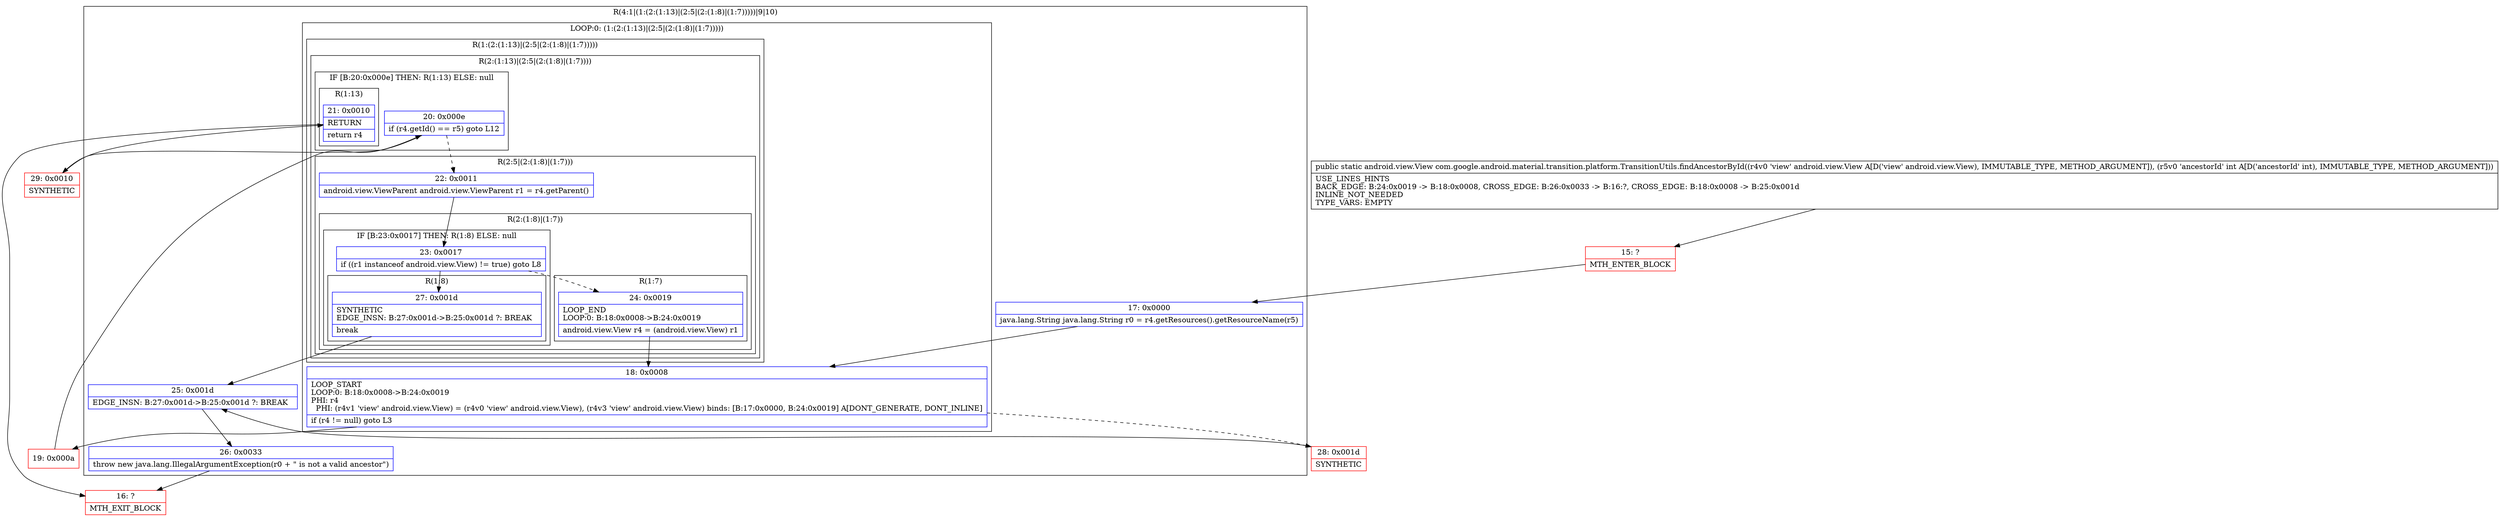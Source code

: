 digraph "CFG forcom.google.android.material.transition.platform.TransitionUtils.findAncestorById(Landroid\/view\/View;I)Landroid\/view\/View;" {
subgraph cluster_Region_1414070259 {
label = "R(4:1|(1:(2:(1:13)|(2:5|(2:(1:8)|(1:7)))))|9|10)";
node [shape=record,color=blue];
Node_17 [shape=record,label="{17\:\ 0x0000|java.lang.String java.lang.String r0 = r4.getResources().getResourceName(r5)\l}"];
subgraph cluster_LoopRegion_1185184150 {
label = "LOOP:0: (1:(2:(1:13)|(2:5|(2:(1:8)|(1:7)))))";
node [shape=record,color=blue];
Node_18 [shape=record,label="{18\:\ 0x0008|LOOP_START\lLOOP:0: B:18:0x0008\-\>B:24:0x0019\lPHI: r4 \l  PHI: (r4v1 'view' android.view.View) = (r4v0 'view' android.view.View), (r4v3 'view' android.view.View) binds: [B:17:0x0000, B:24:0x0019] A[DONT_GENERATE, DONT_INLINE]\l|if (r4 != null) goto L3\l}"];
subgraph cluster_Region_1428566728 {
label = "R(1:(2:(1:13)|(2:5|(2:(1:8)|(1:7)))))";
node [shape=record,color=blue];
subgraph cluster_Region_1407213448 {
label = "R(2:(1:13)|(2:5|(2:(1:8)|(1:7))))";
node [shape=record,color=blue];
subgraph cluster_IfRegion_1737923036 {
label = "IF [B:20:0x000e] THEN: R(1:13) ELSE: null";
node [shape=record,color=blue];
Node_20 [shape=record,label="{20\:\ 0x000e|if (r4.getId() == r5) goto L12\l}"];
subgraph cluster_Region_43725937 {
label = "R(1:13)";
node [shape=record,color=blue];
Node_21 [shape=record,label="{21\:\ 0x0010|RETURN\l|return r4\l}"];
}
}
subgraph cluster_Region_1664604970 {
label = "R(2:5|(2:(1:8)|(1:7)))";
node [shape=record,color=blue];
Node_22 [shape=record,label="{22\:\ 0x0011|android.view.ViewParent android.view.ViewParent r1 = r4.getParent()\l}"];
subgraph cluster_Region_1716516504 {
label = "R(2:(1:8)|(1:7))";
node [shape=record,color=blue];
subgraph cluster_IfRegion_783690949 {
label = "IF [B:23:0x0017] THEN: R(1:8) ELSE: null";
node [shape=record,color=blue];
Node_23 [shape=record,label="{23\:\ 0x0017|if ((r1 instanceof android.view.View) != true) goto L8\l}"];
subgraph cluster_Region_922941894 {
label = "R(1:8)";
node [shape=record,color=blue];
Node_27 [shape=record,label="{27\:\ 0x001d|SYNTHETIC\lEDGE_INSN: B:27:0x001d\-\>B:25:0x001d ?: BREAK  \l|break\l}"];
}
}
subgraph cluster_Region_725161433 {
label = "R(1:7)";
node [shape=record,color=blue];
Node_24 [shape=record,label="{24\:\ 0x0019|LOOP_END\lLOOP:0: B:18:0x0008\-\>B:24:0x0019\l|android.view.View r4 = (android.view.View) r1\l}"];
}
}
}
}
}
}
Node_25 [shape=record,label="{25\:\ 0x001d|EDGE_INSN: B:27:0x001d\-\>B:25:0x001d ?: BREAK  \l}"];
Node_26 [shape=record,label="{26\:\ 0x0033|throw new java.lang.IllegalArgumentException(r0 + \" is not a valid ancestor\")\l}"];
}
Node_15 [shape=record,color=red,label="{15\:\ ?|MTH_ENTER_BLOCK\l}"];
Node_19 [shape=record,color=red,label="{19\:\ 0x000a}"];
Node_16 [shape=record,color=red,label="{16\:\ ?|MTH_EXIT_BLOCK\l}"];
Node_29 [shape=record,color=red,label="{29\:\ 0x0010|SYNTHETIC\l}"];
Node_28 [shape=record,color=red,label="{28\:\ 0x001d|SYNTHETIC\l}"];
MethodNode[shape=record,label="{public static android.view.View com.google.android.material.transition.platform.TransitionUtils.findAncestorById((r4v0 'view' android.view.View A[D('view' android.view.View), IMMUTABLE_TYPE, METHOD_ARGUMENT]), (r5v0 'ancestorId' int A[D('ancestorId' int), IMMUTABLE_TYPE, METHOD_ARGUMENT]))  | USE_LINES_HINTS\lBACK_EDGE: B:24:0x0019 \-\> B:18:0x0008, CROSS_EDGE: B:26:0x0033 \-\> B:16:?, CROSS_EDGE: B:18:0x0008 \-\> B:25:0x001d\lINLINE_NOT_NEEDED\lTYPE_VARS: EMPTY\l}"];
MethodNode -> Node_15;Node_17 -> Node_18;
Node_18 -> Node_19;
Node_18 -> Node_28[style=dashed];
Node_20 -> Node_22[style=dashed];
Node_20 -> Node_29;
Node_21 -> Node_16;
Node_22 -> Node_23;
Node_23 -> Node_24[style=dashed];
Node_23 -> Node_27;
Node_27 -> Node_25;
Node_24 -> Node_18;
Node_25 -> Node_26;
Node_26 -> Node_16;
Node_15 -> Node_17;
Node_19 -> Node_20;
Node_29 -> Node_21;
Node_28 -> Node_25;
}

